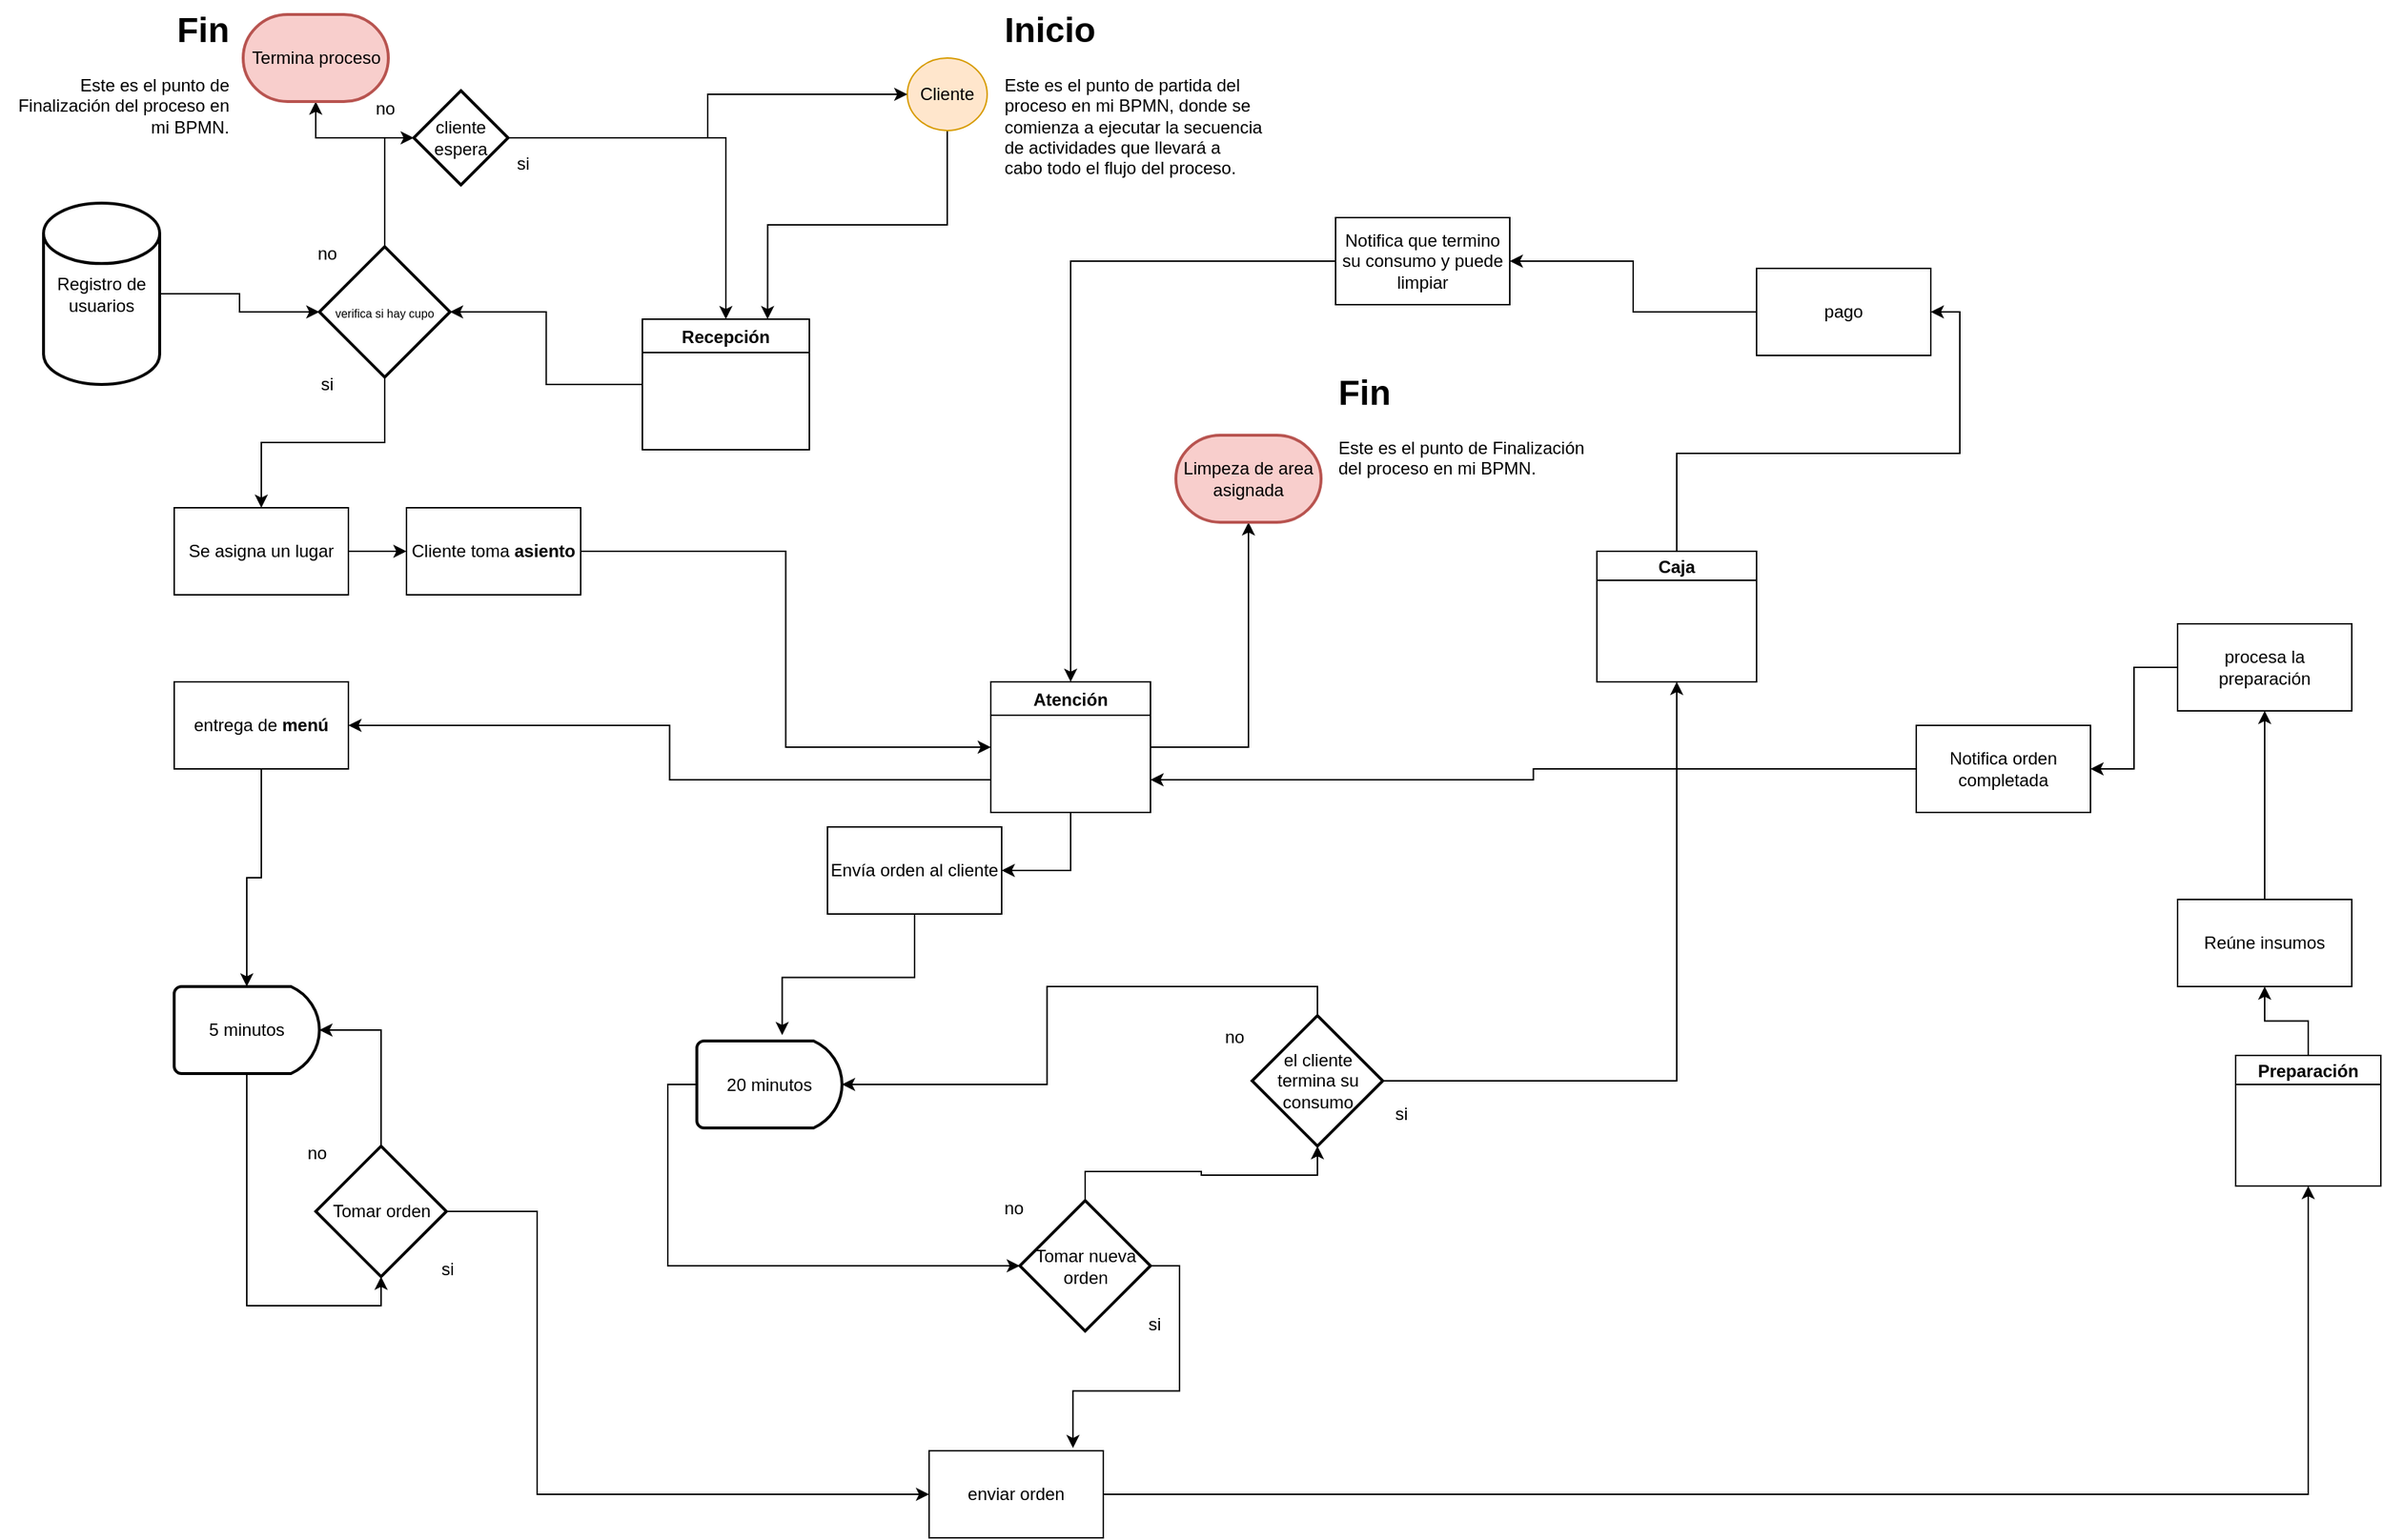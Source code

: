 <mxfile version="24.7.12">
  <diagram name="Página-1" id="1s7vMOot-NppT-zXG7hH">
    <mxGraphModel dx="2480" dy="760" grid="1" gridSize="10" guides="1" tooltips="1" connect="1" arrows="1" fold="1" page="1" pageScale="1" pageWidth="850" pageHeight="1100" math="0" shadow="0">
      <root>
        <mxCell id="0" />
        <mxCell id="1" parent="0" />
        <mxCell id="rG8MB7t_nD2HbYqiZZ8b-10" style="edgeStyle=orthogonalEdgeStyle;rounded=0;orthogonalLoop=1;jettySize=auto;html=1;exitX=0.75;exitY=0;exitDx=0;exitDy=0;endArrow=none;endFill=0;startArrow=classic;startFill=1;" parent="1" source="rG8MB7t_nD2HbYqiZZ8b-2" target="rG8MB7t_nD2HbYqiZZ8b-6" edge="1">
          <mxGeometry relative="1" as="geometry">
            <mxPoint x="-415" y="290" as="targetPoint" />
          </mxGeometry>
        </mxCell>
        <mxCell id="rG8MB7t_nD2HbYqiZZ8b-32" style="edgeStyle=orthogonalEdgeStyle;rounded=0;orthogonalLoop=1;jettySize=auto;html=1;entryX=0.5;entryY=0;entryDx=0;entryDy=0;entryPerimeter=0;" parent="1" source="rG8MB7t_nD2HbYqiZZ8b-2" target="rG8MB7t_nD2HbYqiZZ8b-14" edge="1">
          <mxGeometry relative="1" as="geometry" />
        </mxCell>
        <mxCell id="rG8MB7t_nD2HbYqiZZ8b-2" value="Recepción" style="swimlane;" parent="1" vertex="1">
          <mxGeometry x="-407.5" y="230" width="115" height="90" as="geometry" />
        </mxCell>
        <mxCell id="rG8MB7t_nD2HbYqiZZ8b-88" style="edgeStyle=orthogonalEdgeStyle;rounded=0;orthogonalLoop=1;jettySize=auto;html=1;entryX=1;entryY=0.5;entryDx=0;entryDy=0;" parent="1" source="rG8MB7t_nD2HbYqiZZ8b-3" target="rG8MB7t_nD2HbYqiZZ8b-87" edge="1">
          <mxGeometry relative="1" as="geometry" />
        </mxCell>
        <mxCell id="rG8MB7t_nD2HbYqiZZ8b-143" style="edgeStyle=orthogonalEdgeStyle;rounded=0;orthogonalLoop=1;jettySize=auto;html=1;exitX=0;exitY=0.75;exitDx=0;exitDy=0;" parent="1" source="rG8MB7t_nD2HbYqiZZ8b-3" target="rG8MB7t_nD2HbYqiZZ8b-58" edge="1">
          <mxGeometry relative="1" as="geometry" />
        </mxCell>
        <mxCell id="rG8MB7t_nD2HbYqiZZ8b-3" value="Atención" style="swimlane;" parent="1" vertex="1">
          <mxGeometry x="-167.5" y="480" width="110" height="90" as="geometry" />
        </mxCell>
        <mxCell id="rG8MB7t_nD2HbYqiZZ8b-81" style="edgeStyle=orthogonalEdgeStyle;rounded=0;orthogonalLoop=1;jettySize=auto;html=1;" parent="1" source="rG8MB7t_nD2HbYqiZZ8b-4" target="rG8MB7t_nD2HbYqiZZ8b-80" edge="1">
          <mxGeometry relative="1" as="geometry" />
        </mxCell>
        <mxCell id="rG8MB7t_nD2HbYqiZZ8b-4" value="Preparación" style="swimlane;startSize=20;" parent="1" vertex="1">
          <mxGeometry x="690" y="737.5" width="100" height="90" as="geometry" />
        </mxCell>
        <mxCell id="rG8MB7t_nD2HbYqiZZ8b-108" style="edgeStyle=orthogonalEdgeStyle;rounded=0;orthogonalLoop=1;jettySize=auto;html=1;entryX=1;entryY=0.5;entryDx=0;entryDy=0;" parent="1" source="rG8MB7t_nD2HbYqiZZ8b-5" target="rG8MB7t_nD2HbYqiZZ8b-106" edge="1">
          <mxGeometry relative="1" as="geometry" />
        </mxCell>
        <mxCell id="rG8MB7t_nD2HbYqiZZ8b-5" value="Caja" style="swimlane;startSize=20;" parent="1" vertex="1">
          <mxGeometry x="250" y="390" width="110" height="90" as="geometry" />
        </mxCell>
        <mxCell id="rG8MB7t_nD2HbYqiZZ8b-6" value="Cliente" style="ellipse;whiteSpace=wrap;html=1;align=center;newEdgeStyle={&quot;edgeStyle&quot;:&quot;entityRelationEdgeStyle&quot;,&quot;startArrow&quot;:&quot;none&quot;,&quot;endArrow&quot;:&quot;none&quot;,&quot;segment&quot;:10,&quot;curved&quot;:1,&quot;sourcePerimeterSpacing&quot;:0,&quot;targetPerimeterSpacing&quot;:0};treeFolding=1;treeMoving=1;fillColor=#ffe6cc;strokeColor=#d79b00;" parent="1" vertex="1">
          <mxGeometry x="-225" y="50" width="55" height="50" as="geometry" />
        </mxCell>
        <mxCell id="rG8MB7t_nD2HbYqiZZ8b-34" style="edgeStyle=orthogonalEdgeStyle;rounded=0;orthogonalLoop=1;jettySize=auto;html=1;" parent="1" source="rG8MB7t_nD2HbYqiZZ8b-13" target="rG8MB7t_nD2HbYqiZZ8b-14" edge="1">
          <mxGeometry relative="1" as="geometry">
            <mxPoint x="-662.5" y="402.537" as="targetPoint" />
          </mxGeometry>
        </mxCell>
        <mxCell id="rG8MB7t_nD2HbYqiZZ8b-13" value="Registro de usuarios" style="strokeWidth=2;html=1;shape=mxgraph.flowchart.database;whiteSpace=wrap;" parent="1" vertex="1">
          <mxGeometry x="-820" y="150" width="80" height="125" as="geometry" />
        </mxCell>
        <mxCell id="rG8MB7t_nD2HbYqiZZ8b-56" style="edgeStyle=orthogonalEdgeStyle;rounded=0;orthogonalLoop=1;jettySize=auto;html=1;" parent="1" source="rG8MB7t_nD2HbYqiZZ8b-14" target="rG8MB7t_nD2HbYqiZZ8b-55" edge="1">
          <mxGeometry relative="1" as="geometry">
            <mxPoint x="202.5" y="472.5" as="targetPoint" />
          </mxGeometry>
        </mxCell>
        <mxCell id="rG8MB7t_nD2HbYqiZZ8b-14" value="&lt;font style=&quot;font-size: 8px;&quot;&gt;verifica si hay cupo&lt;br&gt;&lt;/font&gt;" style="strokeWidth=2;html=1;shape=mxgraph.flowchart.decision;whiteSpace=wrap;direction=south;" parent="1" vertex="1">
          <mxGeometry x="-630" y="180" width="90" height="90" as="geometry" />
        </mxCell>
        <mxCell id="rG8MB7t_nD2HbYqiZZ8b-42" style="edgeStyle=orthogonalEdgeStyle;rounded=0;orthogonalLoop=1;jettySize=auto;html=1;exitX=0;exitY=0.5;exitDx=0;exitDy=0;exitPerimeter=0;entryX=0;entryY=0.5;entryDx=0;entryDy=0;entryPerimeter=0;" parent="1" source="rG8MB7t_nD2HbYqiZZ8b-14" target="rG8MB7t_nD2HbYqiZZ8b-45" edge="1">
          <mxGeometry relative="1" as="geometry">
            <mxPoint x="-612.5" y="322.5" as="sourcePoint" />
            <mxPoint x="-662.5" y="202.5" as="targetPoint" />
          </mxGeometry>
        </mxCell>
        <mxCell id="rG8MB7t_nD2HbYqiZZ8b-43" value="&lt;div&gt;si&lt;/div&gt;" style="text;html=1;align=center;verticalAlign=middle;resizable=0;points=[];autosize=1;strokeColor=none;fillColor=none;" parent="1" vertex="1">
          <mxGeometry x="-640" y="260" width="30" height="30" as="geometry" />
        </mxCell>
        <mxCell id="rG8MB7t_nD2HbYqiZZ8b-44" value="no" style="text;html=1;align=center;verticalAlign=middle;resizable=0;points=[];autosize=1;strokeColor=none;fillColor=none;" parent="1" vertex="1">
          <mxGeometry x="-645" y="170" width="40" height="30" as="geometry" />
        </mxCell>
        <mxCell id="rG8MB7t_nD2HbYqiZZ8b-48" style="edgeStyle=orthogonalEdgeStyle;rounded=0;orthogonalLoop=1;jettySize=auto;html=1;" parent="1" source="rG8MB7t_nD2HbYqiZZ8b-45" target="rG8MB7t_nD2HbYqiZZ8b-6" edge="1">
          <mxGeometry relative="1" as="geometry" />
        </mxCell>
        <mxCell id="rG8MB7t_nD2HbYqiZZ8b-53" style="edgeStyle=orthogonalEdgeStyle;rounded=0;orthogonalLoop=1;jettySize=auto;html=1;" parent="1" source="rG8MB7t_nD2HbYqiZZ8b-45" target="rG8MB7t_nD2HbYqiZZ8b-2" edge="1">
          <mxGeometry relative="1" as="geometry">
            <mxPoint x="-507.452" y="227.5" as="targetPoint" />
          </mxGeometry>
        </mxCell>
        <mxCell id="rG8MB7t_nD2HbYqiZZ8b-123" style="edgeStyle=orthogonalEdgeStyle;rounded=0;orthogonalLoop=1;jettySize=auto;html=1;entryX=0.5;entryY=1;entryDx=0;entryDy=0;entryPerimeter=0;" parent="1" source="rG8MB7t_nD2HbYqiZZ8b-45" target="rG8MB7t_nD2HbYqiZZ8b-142" edge="1">
          <mxGeometry relative="1" as="geometry">
            <mxPoint x="-670" y="75" as="targetPoint" />
          </mxGeometry>
        </mxCell>
        <mxCell id="rG8MB7t_nD2HbYqiZZ8b-45" value="cliente espera" style="strokeWidth=2;html=1;shape=mxgraph.flowchart.decision;whiteSpace=wrap;" parent="1" vertex="1">
          <mxGeometry x="-565" y="72.5" width="65" height="65" as="geometry" />
        </mxCell>
        <mxCell id="rG8MB7t_nD2HbYqiZZ8b-46" value="&lt;div&gt;si&lt;/div&gt;" style="text;html=1;align=center;verticalAlign=middle;resizable=0;points=[];autosize=1;strokeColor=none;fillColor=none;" parent="1" vertex="1">
          <mxGeometry x="-505" y="107.5" width="30" height="30" as="geometry" />
        </mxCell>
        <mxCell id="rG8MB7t_nD2HbYqiZZ8b-47" value="no" style="text;html=1;align=center;verticalAlign=middle;resizable=0;points=[];autosize=1;strokeColor=none;fillColor=none;" parent="1" vertex="1">
          <mxGeometry x="-605" y="70" width="40" height="30" as="geometry" />
        </mxCell>
        <mxCell id="rG8MB7t_nD2HbYqiZZ8b-125" style="edgeStyle=orthogonalEdgeStyle;rounded=0;orthogonalLoop=1;jettySize=auto;html=1;entryX=0;entryY=0.5;entryDx=0;entryDy=0;" parent="1" source="rG8MB7t_nD2HbYqiZZ8b-55" target="rG8MB7t_nD2HbYqiZZ8b-114" edge="1">
          <mxGeometry relative="1" as="geometry" />
        </mxCell>
        <mxCell id="rG8MB7t_nD2HbYqiZZ8b-55" value="Se asigna un lugar" style="whiteSpace=wrap;html=1;" parent="1" vertex="1">
          <mxGeometry x="-730" y="360" width="120" height="60" as="geometry" />
        </mxCell>
        <mxCell id="rG8MB7t_nD2HbYqiZZ8b-71" style="edgeStyle=orthogonalEdgeStyle;rounded=0;orthogonalLoop=1;jettySize=auto;html=1;" parent="1" source="rG8MB7t_nD2HbYqiZZ8b-58" target="rG8MB7t_nD2HbYqiZZ8b-64" edge="1">
          <mxGeometry relative="1" as="geometry" />
        </mxCell>
        <mxCell id="rG8MB7t_nD2HbYqiZZ8b-58" value="entrega de &lt;strong&gt;menú&lt;/strong&gt;" style="whiteSpace=wrap;html=1;" parent="1" vertex="1">
          <mxGeometry x="-730" y="480" width="120" height="60" as="geometry" />
        </mxCell>
        <mxCell id="rG8MB7t_nD2HbYqiZZ8b-64" value="5 minutos" style="strokeWidth=2;html=1;shape=mxgraph.flowchart.delay;whiteSpace=wrap;" parent="1" vertex="1">
          <mxGeometry x="-730" y="690" width="100" height="60" as="geometry" />
        </mxCell>
        <mxCell id="rG8MB7t_nD2HbYqiZZ8b-77" style="edgeStyle=orthogonalEdgeStyle;rounded=0;orthogonalLoop=1;jettySize=auto;html=1;entryX=0;entryY=0.5;entryDx=0;entryDy=0;" parent="1" source="rG8MB7t_nD2HbYqiZZ8b-66" target="rG8MB7t_nD2HbYqiZZ8b-76" edge="1">
          <mxGeometry relative="1" as="geometry">
            <Array as="points">
              <mxPoint x="-480" y="845" />
              <mxPoint x="-480" y="1040" />
            </Array>
          </mxGeometry>
        </mxCell>
        <mxCell id="rG8MB7t_nD2HbYqiZZ8b-66" value="Tomar orden" style="strokeWidth=2;html=1;shape=mxgraph.flowchart.decision;whiteSpace=wrap;direction=south;" parent="1" vertex="1">
          <mxGeometry x="-632.5" y="800" width="90" height="90" as="geometry" />
        </mxCell>
        <mxCell id="rG8MB7t_nD2HbYqiZZ8b-67" value="no" style="text;html=1;align=center;verticalAlign=middle;resizable=0;points=[];autosize=1;strokeColor=none;fillColor=none;" parent="1" vertex="1">
          <mxGeometry x="-652.5" y="790" width="40" height="30" as="geometry" />
        </mxCell>
        <mxCell id="rG8MB7t_nD2HbYqiZZ8b-72" value="&lt;div&gt;si&lt;/div&gt;" style="text;html=1;align=center;verticalAlign=middle;resizable=0;points=[];autosize=1;strokeColor=none;fillColor=none;" parent="1" vertex="1">
          <mxGeometry x="-557.5" y="870" width="30" height="30" as="geometry" />
        </mxCell>
        <mxCell id="rG8MB7t_nD2HbYqiZZ8b-75" style="edgeStyle=orthogonalEdgeStyle;rounded=0;orthogonalLoop=1;jettySize=auto;html=1;entryX=1;entryY=0.5;entryDx=0;entryDy=0;entryPerimeter=0;" parent="1" source="rG8MB7t_nD2HbYqiZZ8b-66" target="rG8MB7t_nD2HbYqiZZ8b-64" edge="1">
          <mxGeometry relative="1" as="geometry" />
        </mxCell>
        <mxCell id="rG8MB7t_nD2HbYqiZZ8b-128" style="edgeStyle=orthogonalEdgeStyle;rounded=0;orthogonalLoop=1;jettySize=auto;html=1;entryX=0.5;entryY=1;entryDx=0;entryDy=0;" parent="1" source="rG8MB7t_nD2HbYqiZZ8b-76" target="rG8MB7t_nD2HbYqiZZ8b-4" edge="1">
          <mxGeometry relative="1" as="geometry" />
        </mxCell>
        <mxCell id="rG8MB7t_nD2HbYqiZZ8b-76" value="enviar orden" style="whiteSpace=wrap;html=1;" parent="1" vertex="1">
          <mxGeometry x="-210" y="1010" width="120" height="60" as="geometry" />
        </mxCell>
        <mxCell id="rG8MB7t_nD2HbYqiZZ8b-83" style="edgeStyle=orthogonalEdgeStyle;rounded=0;orthogonalLoop=1;jettySize=auto;html=1;" parent="1" source="rG8MB7t_nD2HbYqiZZ8b-80" target="rG8MB7t_nD2HbYqiZZ8b-82" edge="1">
          <mxGeometry relative="1" as="geometry" />
        </mxCell>
        <mxCell id="rG8MB7t_nD2HbYqiZZ8b-86" style="edgeStyle=orthogonalEdgeStyle;rounded=0;orthogonalLoop=1;jettySize=auto;html=1;entryX=1;entryY=0.5;entryDx=0;entryDy=0;" parent="1" source="rG8MB7t_nD2HbYqiZZ8b-82" target="rG8MB7t_nD2HbYqiZZ8b-84" edge="1">
          <mxGeometry relative="1" as="geometry" />
        </mxCell>
        <mxCell id="rG8MB7t_nD2HbYqiZZ8b-82" value="procesa la preparación" style="whiteSpace=wrap;html=1;" parent="1" vertex="1">
          <mxGeometry x="650" y="440" width="120" height="60" as="geometry" />
        </mxCell>
        <mxCell id="rG8MB7t_nD2HbYqiZZ8b-85" style="edgeStyle=orthogonalEdgeStyle;rounded=0;orthogonalLoop=1;jettySize=auto;html=1;entryX=1;entryY=0.75;entryDx=0;entryDy=0;" parent="1" source="rG8MB7t_nD2HbYqiZZ8b-84" target="rG8MB7t_nD2HbYqiZZ8b-3" edge="1">
          <mxGeometry relative="1" as="geometry" />
        </mxCell>
        <mxCell id="rG8MB7t_nD2HbYqiZZ8b-84" value="Notifica orden completada" style="whiteSpace=wrap;html=1;" parent="1" vertex="1">
          <mxGeometry x="470" y="510" width="120" height="60" as="geometry" />
        </mxCell>
        <mxCell id="rG8MB7t_nD2HbYqiZZ8b-87" value="&lt;div&gt;Envía orden al cliente&lt;/div&gt;" style="whiteSpace=wrap;html=1;" parent="1" vertex="1">
          <mxGeometry x="-280" y="580" width="120" height="60" as="geometry" />
        </mxCell>
        <mxCell id="rG8MB7t_nD2HbYqiZZ8b-89" value="20 minutos" style="strokeWidth=2;html=1;shape=mxgraph.flowchart.delay;whiteSpace=wrap;" parent="1" vertex="1">
          <mxGeometry x="-370" y="727.5" width="100" height="60" as="geometry" />
        </mxCell>
        <mxCell id="rG8MB7t_nD2HbYqiZZ8b-90" style="edgeStyle=orthogonalEdgeStyle;rounded=0;orthogonalLoop=1;jettySize=auto;html=1;entryX=0.588;entryY=-0.067;entryDx=0;entryDy=0;entryPerimeter=0;" parent="1" source="rG8MB7t_nD2HbYqiZZ8b-87" target="rG8MB7t_nD2HbYqiZZ8b-89" edge="1">
          <mxGeometry relative="1" as="geometry" />
        </mxCell>
        <mxCell id="rG8MB7t_nD2HbYqiZZ8b-146" style="edgeStyle=orthogonalEdgeStyle;rounded=0;orthogonalLoop=1;jettySize=auto;html=1;exitX=0;exitY=0.5;exitDx=0;exitDy=0;exitPerimeter=0;" parent="1" source="rG8MB7t_nD2HbYqiZZ8b-92" target="rG8MB7t_nD2HbYqiZZ8b-100" edge="1">
          <mxGeometry relative="1" as="geometry" />
        </mxCell>
        <mxCell id="rG8MB7t_nD2HbYqiZZ8b-92" value="Tomar nueva orden" style="strokeWidth=2;html=1;shape=mxgraph.flowchart.decision;whiteSpace=wrap;direction=south;" parent="1" vertex="1">
          <mxGeometry x="-147.5" y="837.5" width="90" height="90" as="geometry" />
        </mxCell>
        <mxCell id="rG8MB7t_nD2HbYqiZZ8b-94" value="&lt;div&gt;si&lt;/div&gt;" style="text;html=1;align=center;verticalAlign=middle;resizable=0;points=[];autosize=1;strokeColor=none;fillColor=none;" parent="1" vertex="1">
          <mxGeometry x="-70" y="907.5" width="30" height="30" as="geometry" />
        </mxCell>
        <mxCell id="rG8MB7t_nD2HbYqiZZ8b-95" value="no" style="text;html=1;align=center;verticalAlign=middle;resizable=0;points=[];autosize=1;strokeColor=none;fillColor=none;" parent="1" vertex="1">
          <mxGeometry x="-172.5" y="827.5" width="40" height="30" as="geometry" />
        </mxCell>
        <mxCell id="rG8MB7t_nD2HbYqiZZ8b-148" style="edgeStyle=orthogonalEdgeStyle;rounded=0;orthogonalLoop=1;jettySize=auto;html=1;entryX=0.5;entryY=1;entryDx=0;entryDy=0;" parent="1" source="rG8MB7t_nD2HbYqiZZ8b-100" target="rG8MB7t_nD2HbYqiZZ8b-5" edge="1">
          <mxGeometry relative="1" as="geometry" />
        </mxCell>
        <mxCell id="rG8MB7t_nD2HbYqiZZ8b-100" value="el cliente termina su consumo" style="strokeWidth=2;html=1;shape=mxgraph.flowchart.decision;whiteSpace=wrap;direction=south;" parent="1" vertex="1">
          <mxGeometry x="12.5" y="710" width="90" height="90" as="geometry" />
        </mxCell>
        <mxCell id="rG8MB7t_nD2HbYqiZZ8b-102" value="&lt;div&gt;si&lt;/div&gt;" style="text;html=1;align=center;verticalAlign=middle;resizable=0;points=[];autosize=1;strokeColor=none;fillColor=none;" parent="1" vertex="1">
          <mxGeometry x="100" y="762.5" width="30" height="30" as="geometry" />
        </mxCell>
        <mxCell id="rG8MB7t_nD2HbYqiZZ8b-103" value="no" style="text;html=1;align=center;verticalAlign=middle;resizable=0;points=[];autosize=1;strokeColor=none;fillColor=none;" parent="1" vertex="1">
          <mxGeometry x="-20" y="710" width="40" height="30" as="geometry" />
        </mxCell>
        <mxCell id="rG8MB7t_nD2HbYqiZZ8b-112" style="edgeStyle=orthogonalEdgeStyle;rounded=0;orthogonalLoop=1;jettySize=auto;html=1;entryX=1;entryY=0.5;entryDx=0;entryDy=0;" parent="1" source="rG8MB7t_nD2HbYqiZZ8b-106" target="rG8MB7t_nD2HbYqiZZ8b-109" edge="1">
          <mxGeometry relative="1" as="geometry" />
        </mxCell>
        <mxCell id="rG8MB7t_nD2HbYqiZZ8b-106" value="pago" style="whiteSpace=wrap;html=1;" parent="1" vertex="1">
          <mxGeometry x="360" y="195" width="120" height="60" as="geometry" />
        </mxCell>
        <mxCell id="rG8MB7t_nD2HbYqiZZ8b-124" style="edgeStyle=orthogonalEdgeStyle;rounded=0;orthogonalLoop=1;jettySize=auto;html=1;entryX=0.5;entryY=0;entryDx=0;entryDy=0;" parent="1" source="rG8MB7t_nD2HbYqiZZ8b-109" target="rG8MB7t_nD2HbYqiZZ8b-3" edge="1">
          <mxGeometry relative="1" as="geometry" />
        </mxCell>
        <mxCell id="rG8MB7t_nD2HbYqiZZ8b-109" value="Notifica que termino su consumo y puede limpiar " style="whiteSpace=wrap;html=1;" parent="1" vertex="1">
          <mxGeometry x="70" y="160" width="120" height="60" as="geometry" />
        </mxCell>
        <mxCell id="rG8MB7t_nD2HbYqiZZ8b-115" style="edgeStyle=orthogonalEdgeStyle;rounded=0;orthogonalLoop=1;jettySize=auto;html=1;entryX=0;entryY=0.5;entryDx=0;entryDy=0;" parent="1" source="rG8MB7t_nD2HbYqiZZ8b-114" target="rG8MB7t_nD2HbYqiZZ8b-3" edge="1">
          <mxGeometry relative="1" as="geometry" />
        </mxCell>
        <mxCell id="rG8MB7t_nD2HbYqiZZ8b-114" value="Cliente toma &lt;strong&gt;asiento&lt;/strong&gt;" style="whiteSpace=wrap;html=1;" parent="1" vertex="1">
          <mxGeometry x="-570" y="360" width="120" height="60" as="geometry" />
        </mxCell>
        <mxCell id="rG8MB7t_nD2HbYqiZZ8b-118" style="edgeStyle=orthogonalEdgeStyle;rounded=0;orthogonalLoop=1;jettySize=auto;html=1;entryX=0.5;entryY=1;entryDx=0;entryDy=0;entryPerimeter=0;" parent="1" source="rG8MB7t_nD2HbYqiZZ8b-3" target="rG8MB7t_nD2HbYqiZZ8b-141" edge="1">
          <mxGeometry relative="1" as="geometry">
            <mxPoint x="-45.6" y="433.18" as="targetPoint" />
          </mxGeometry>
        </mxCell>
        <mxCell id="rG8MB7t_nD2HbYqiZZ8b-127" style="edgeStyle=orthogonalEdgeStyle;rounded=0;orthogonalLoop=1;jettySize=auto;html=1;entryX=1;entryY=0.5;entryDx=0;entryDy=0;entryPerimeter=0;" parent="1" source="rG8MB7t_nD2HbYqiZZ8b-64" target="rG8MB7t_nD2HbYqiZZ8b-66" edge="1">
          <mxGeometry relative="1" as="geometry" />
        </mxCell>
        <mxCell id="rG8MB7t_nD2HbYqiZZ8b-80" value="Reúne insumos" style="whiteSpace=wrap;html=1;" parent="1" vertex="1">
          <mxGeometry x="650" y="630" width="120" height="60" as="geometry" />
        </mxCell>
        <mxCell id="rG8MB7t_nD2HbYqiZZ8b-138" style="edgeStyle=orthogonalEdgeStyle;rounded=0;orthogonalLoop=1;jettySize=auto;html=1;entryX=0.826;entryY=-0.031;entryDx=0;entryDy=0;entryPerimeter=0;exitX=0.5;exitY=0;exitDx=0;exitDy=0;exitPerimeter=0;" parent="1" source="rG8MB7t_nD2HbYqiZZ8b-92" target="rG8MB7t_nD2HbYqiZZ8b-76" edge="1">
          <mxGeometry relative="1" as="geometry" />
        </mxCell>
        <mxCell id="rG8MB7t_nD2HbYqiZZ8b-141" value="Limpeza de area asignada" style="strokeWidth=2;html=1;shape=mxgraph.flowchart.terminator;whiteSpace=wrap;fillColor=#f8cecc;strokeColor=#b85450;" parent="1" vertex="1">
          <mxGeometry x="-40" y="310" width="100" height="60" as="geometry" />
        </mxCell>
        <mxCell id="rG8MB7t_nD2HbYqiZZ8b-142" value="Termina proceso" style="strokeWidth=2;html=1;shape=mxgraph.flowchart.terminator;whiteSpace=wrap;fillColor=#f8cecc;strokeColor=#b85450;" parent="1" vertex="1">
          <mxGeometry x="-682.5" y="20" width="100" height="60" as="geometry" />
        </mxCell>
        <mxCell id="rG8MB7t_nD2HbYqiZZ8b-144" style="edgeStyle=orthogonalEdgeStyle;rounded=0;orthogonalLoop=1;jettySize=auto;html=1;entryX=0.5;entryY=1;entryDx=0;entryDy=0;entryPerimeter=0;exitX=0;exitY=0.5;exitDx=0;exitDy=0;exitPerimeter=0;" parent="1" source="rG8MB7t_nD2HbYqiZZ8b-89" target="rG8MB7t_nD2HbYqiZZ8b-92" edge="1">
          <mxGeometry relative="1" as="geometry" />
        </mxCell>
        <mxCell id="rG8MB7t_nD2HbYqiZZ8b-147" style="edgeStyle=orthogonalEdgeStyle;rounded=0;orthogonalLoop=1;jettySize=auto;html=1;entryX=1;entryY=0.5;entryDx=0;entryDy=0;entryPerimeter=0;exitX=0;exitY=0.5;exitDx=0;exitDy=0;exitPerimeter=0;" parent="1" source="rG8MB7t_nD2HbYqiZZ8b-100" target="rG8MB7t_nD2HbYqiZZ8b-89" edge="1">
          <mxGeometry relative="1" as="geometry" />
        </mxCell>
        <mxCell id="Tp9amseVkzBQi7L_95Aj-1" value="&lt;h1 style=&quot;margin-top: 0px;&quot;&gt;&lt;strong&gt;Inicio&lt;/strong&gt;&lt;/h1&gt;&lt;p&gt;Este es el punto de partida del proceso en mi BPMN, donde se comienza a ejecutar la secuencia de actividades que llevará a cabo todo el flujo del proceso.&lt;/p&gt;&lt;p&gt;&lt;/p&gt;" style="text;html=1;whiteSpace=wrap;overflow=hidden;rounded=0;" vertex="1" parent="1">
          <mxGeometry x="-160" y="10" width="180" height="120" as="geometry" />
        </mxCell>
        <mxCell id="Tp9amseVkzBQi7L_95Aj-2" value="&lt;h1 style=&quot;margin-top: 0px;&quot;&gt;&lt;strong&gt;Fin&lt;br&gt;&lt;/strong&gt;&lt;/h1&gt;&lt;p&gt;Este es el punto de Finalización del proceso en mi BPMN.&lt;br&gt;&lt;/p&gt;&lt;p&gt;&lt;/p&gt;" style="text;html=1;whiteSpace=wrap;overflow=hidden;rounded=0;" vertex="1" parent="1">
          <mxGeometry x="70" y="260" width="180" height="120" as="geometry" />
        </mxCell>
        <mxCell id="Tp9amseVkzBQi7L_95Aj-3" value="&lt;h1 style=&quot;margin-top: 0px;&quot;&gt;&lt;strong&gt;Fin&lt;br&gt;&lt;/strong&gt;&lt;/h1&gt;&lt;p&gt;Este es el punto de Finalización del proceso en mi BPMN.&lt;br&gt;&lt;/p&gt;&lt;p&gt;&lt;/p&gt;" style="text;html=1;whiteSpace=wrap;overflow=hidden;rounded=0;align=right;" vertex="1" parent="1">
          <mxGeometry x="-850" y="10" width="160" height="120" as="geometry" />
        </mxCell>
      </root>
    </mxGraphModel>
  </diagram>
</mxfile>
